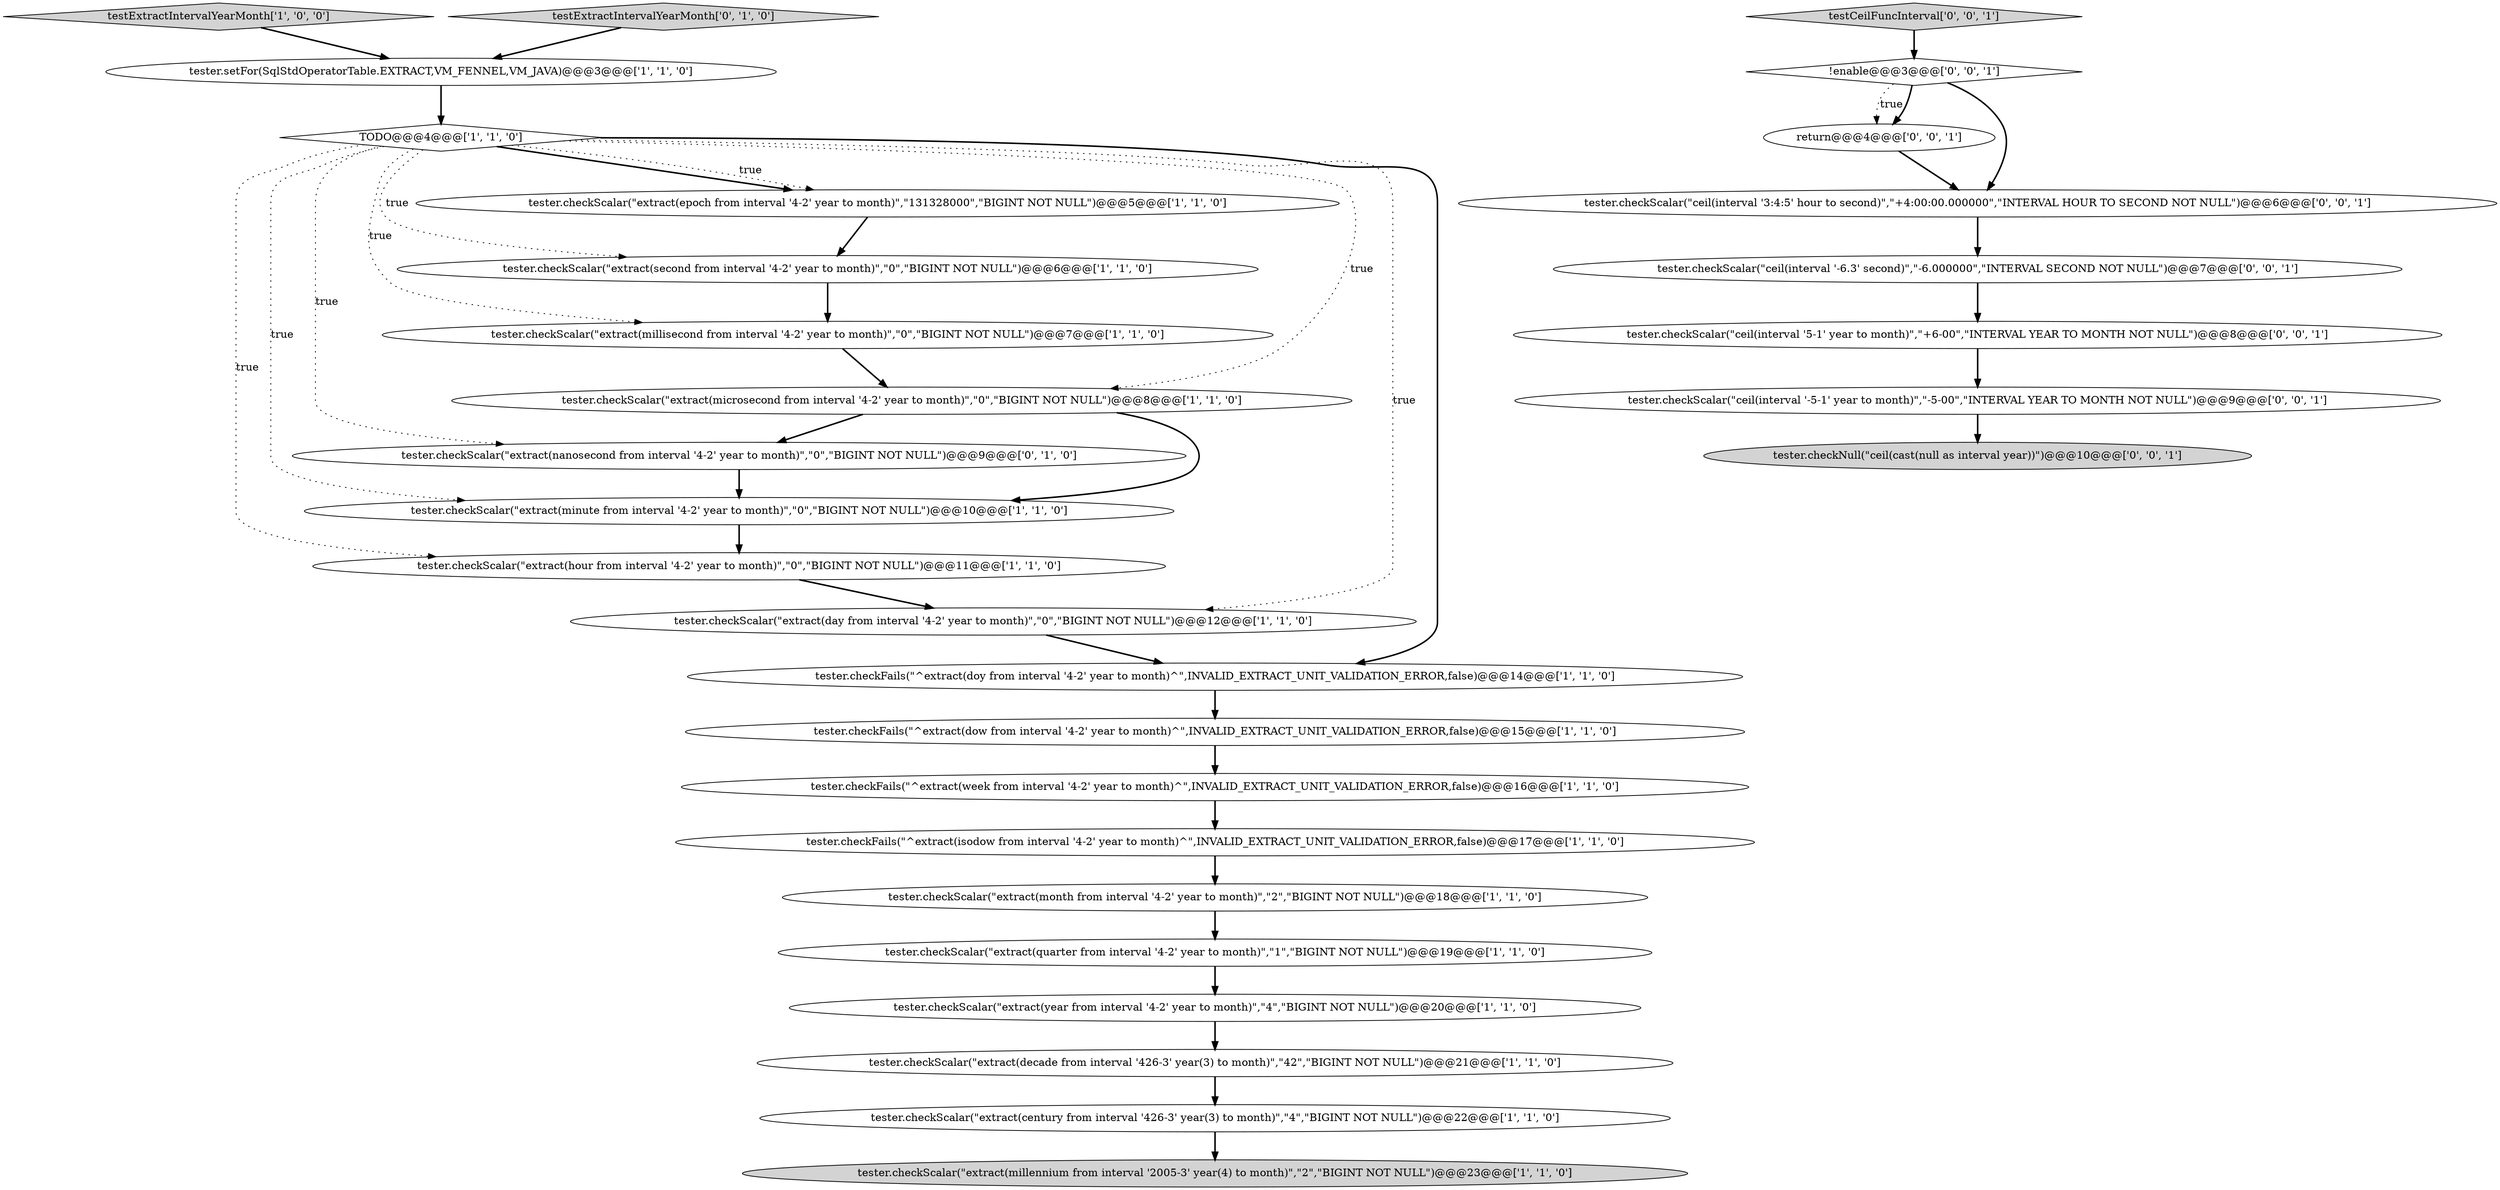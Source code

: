 digraph {
18 [style = filled, label = "tester.checkScalar(\"extract(epoch from interval '4-2' year to month)\",\"131328000\",\"BIGINT NOT NULL\")@@@5@@@['1', '1', '0']", fillcolor = white, shape = ellipse image = "AAA0AAABBB1BBB"];
2 [style = filled, label = "TODO@@@4@@@['1', '1', '0']", fillcolor = white, shape = diamond image = "AAA0AAABBB1BBB"];
1 [style = filled, label = "tester.checkScalar(\"extract(millisecond from interval '4-2' year to month)\",\"0\",\"BIGINT NOT NULL\")@@@7@@@['1', '1', '0']", fillcolor = white, shape = ellipse image = "AAA0AAABBB1BBB"];
22 [style = filled, label = "!enable@@@3@@@['0', '0', '1']", fillcolor = white, shape = diamond image = "AAA0AAABBB3BBB"];
25 [style = filled, label = "return@@@4@@@['0', '0', '1']", fillcolor = white, shape = ellipse image = "AAA0AAABBB3BBB"];
24 [style = filled, label = "tester.checkScalar(\"ceil(interval '-6.3' second)\",\"-6.000000\",\"INTERVAL SECOND NOT NULL\")@@@7@@@['0', '0', '1']", fillcolor = white, shape = ellipse image = "AAA0AAABBB3BBB"];
26 [style = filled, label = "tester.checkScalar(\"ceil(interval '-5-1' year to month)\",\"-5-00\",\"INTERVAL YEAR TO MONTH NOT NULL\")@@@9@@@['0', '0', '1']", fillcolor = white, shape = ellipse image = "AAA0AAABBB3BBB"];
17 [style = filled, label = "tester.checkScalar(\"extract(hour from interval '4-2' year to month)\",\"0\",\"BIGINT NOT NULL\")@@@11@@@['1', '1', '0']", fillcolor = white, shape = ellipse image = "AAA0AAABBB1BBB"];
7 [style = filled, label = "tester.checkScalar(\"extract(quarter from interval '4-2' year to month)\",\"1\",\"BIGINT NOT NULL\")@@@19@@@['1', '1', '0']", fillcolor = white, shape = ellipse image = "AAA0AAABBB1BBB"];
10 [style = filled, label = "testExtractIntervalYearMonth['1', '0', '0']", fillcolor = lightgray, shape = diamond image = "AAA0AAABBB1BBB"];
5 [style = filled, label = "tester.checkFails(\"^extract(doy from interval '4-2' year to month)^\",INVALID_EXTRACT_UNIT_VALIDATION_ERROR,false)@@@14@@@['1', '1', '0']", fillcolor = white, shape = ellipse image = "AAA0AAABBB1BBB"];
27 [style = filled, label = "tester.checkScalar(\"ceil(interval '3:4:5' hour to second)\",\"+4:00:00.000000\",\"INTERVAL HOUR TO SECOND NOT NULL\")@@@6@@@['0', '0', '1']", fillcolor = white, shape = ellipse image = "AAA0AAABBB3BBB"];
14 [style = filled, label = "tester.checkFails(\"^extract(isodow from interval '4-2' year to month)^\",INVALID_EXTRACT_UNIT_VALIDATION_ERROR,false)@@@17@@@['1', '1', '0']", fillcolor = white, shape = ellipse image = "AAA0AAABBB1BBB"];
28 [style = filled, label = "tester.checkScalar(\"ceil(interval '5-1' year to month)\",\"+6-00\",\"INTERVAL YEAR TO MONTH NOT NULL\")@@@8@@@['0', '0', '1']", fillcolor = white, shape = ellipse image = "AAA0AAABBB3BBB"];
21 [style = filled, label = "testExtractIntervalYearMonth['0', '1', '0']", fillcolor = lightgray, shape = diamond image = "AAA0AAABBB2BBB"];
6 [style = filled, label = "tester.setFor(SqlStdOperatorTable.EXTRACT,VM_FENNEL,VM_JAVA)@@@3@@@['1', '1', '0']", fillcolor = white, shape = ellipse image = "AAA0AAABBB1BBB"];
8 [style = filled, label = "tester.checkScalar(\"extract(millennium from interval '2005-3' year(4) to month)\",\"2\",\"BIGINT NOT NULL\")@@@23@@@['1', '1', '0']", fillcolor = lightgray, shape = ellipse image = "AAA0AAABBB1BBB"];
11 [style = filled, label = "tester.checkFails(\"^extract(week from interval '4-2' year to month)^\",INVALID_EXTRACT_UNIT_VALIDATION_ERROR,false)@@@16@@@['1', '1', '0']", fillcolor = white, shape = ellipse image = "AAA0AAABBB1BBB"];
12 [style = filled, label = "tester.checkScalar(\"extract(microsecond from interval '4-2' year to month)\",\"0\",\"BIGINT NOT NULL\")@@@8@@@['1', '1', '0']", fillcolor = white, shape = ellipse image = "AAA0AAABBB1BBB"];
0 [style = filled, label = "tester.checkScalar(\"extract(century from interval '426-3' year(3) to month)\",\"4\",\"BIGINT NOT NULL\")@@@22@@@['1', '1', '0']", fillcolor = white, shape = ellipse image = "AAA0AAABBB1BBB"];
4 [style = filled, label = "tester.checkScalar(\"extract(year from interval '4-2' year to month)\",\"4\",\"BIGINT NOT NULL\")@@@20@@@['1', '1', '0']", fillcolor = white, shape = ellipse image = "AAA0AAABBB1BBB"];
3 [style = filled, label = "tester.checkScalar(\"extract(second from interval '4-2' year to month)\",\"0\",\"BIGINT NOT NULL\")@@@6@@@['1', '1', '0']", fillcolor = white, shape = ellipse image = "AAA0AAABBB1BBB"];
20 [style = filled, label = "tester.checkScalar(\"extract(nanosecond from interval '4-2' year to month)\",\"0\",\"BIGINT NOT NULL\")@@@9@@@['0', '1', '0']", fillcolor = white, shape = ellipse image = "AAA1AAABBB2BBB"];
15 [style = filled, label = "tester.checkScalar(\"extract(month from interval '4-2' year to month)\",\"2\",\"BIGINT NOT NULL\")@@@18@@@['1', '1', '0']", fillcolor = white, shape = ellipse image = "AAA0AAABBB1BBB"];
19 [style = filled, label = "tester.checkScalar(\"extract(minute from interval '4-2' year to month)\",\"0\",\"BIGINT NOT NULL\")@@@10@@@['1', '1', '0']", fillcolor = white, shape = ellipse image = "AAA0AAABBB1BBB"];
16 [style = filled, label = "tester.checkFails(\"^extract(dow from interval '4-2' year to month)^\",INVALID_EXTRACT_UNIT_VALIDATION_ERROR,false)@@@15@@@['1', '1', '0']", fillcolor = white, shape = ellipse image = "AAA0AAABBB1BBB"];
9 [style = filled, label = "tester.checkScalar(\"extract(decade from interval '426-3' year(3) to month)\",\"42\",\"BIGINT NOT NULL\")@@@21@@@['1', '1', '0']", fillcolor = white, shape = ellipse image = "AAA0AAABBB1BBB"];
23 [style = filled, label = "tester.checkNull(\"ceil(cast(null as interval year))\")@@@10@@@['0', '0', '1']", fillcolor = lightgray, shape = ellipse image = "AAA0AAABBB3BBB"];
29 [style = filled, label = "testCeilFuncInterval['0', '0', '1']", fillcolor = lightgray, shape = diamond image = "AAA0AAABBB3BBB"];
13 [style = filled, label = "tester.checkScalar(\"extract(day from interval '4-2' year to month)\",\"0\",\"BIGINT NOT NULL\")@@@12@@@['1', '1', '0']", fillcolor = white, shape = ellipse image = "AAA0AAABBB1BBB"];
18->3 [style = bold, label=""];
2->17 [style = dotted, label="true"];
2->3 [style = dotted, label="true"];
10->6 [style = bold, label=""];
2->5 [style = bold, label=""];
1->12 [style = bold, label=""];
22->27 [style = bold, label=""];
28->26 [style = bold, label=""];
2->20 [style = dotted, label="true"];
0->8 [style = bold, label=""];
9->0 [style = bold, label=""];
15->7 [style = bold, label=""];
11->14 [style = bold, label=""];
3->1 [style = bold, label=""];
6->2 [style = bold, label=""];
20->19 [style = bold, label=""];
2->1 [style = dotted, label="true"];
22->25 [style = dotted, label="true"];
27->24 [style = bold, label=""];
2->18 [style = bold, label=""];
7->4 [style = bold, label=""];
22->25 [style = bold, label=""];
17->13 [style = bold, label=""];
19->17 [style = bold, label=""];
4->9 [style = bold, label=""];
2->18 [style = dotted, label="true"];
12->19 [style = bold, label=""];
2->13 [style = dotted, label="true"];
12->20 [style = bold, label=""];
2->12 [style = dotted, label="true"];
29->22 [style = bold, label=""];
26->23 [style = bold, label=""];
24->28 [style = bold, label=""];
25->27 [style = bold, label=""];
16->11 [style = bold, label=""];
14->15 [style = bold, label=""];
21->6 [style = bold, label=""];
2->19 [style = dotted, label="true"];
5->16 [style = bold, label=""];
13->5 [style = bold, label=""];
}
